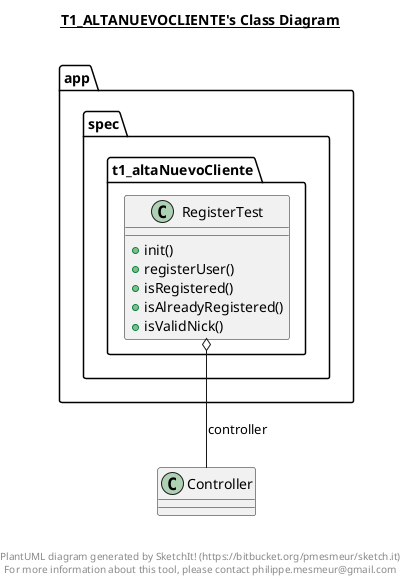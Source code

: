 @startuml

title __T1_ALTANUEVOCLIENTE's Class Diagram__\n

  package app.spec.t1_altaNuevoCliente {
    class RegisterTest {
        + init()
        + registerUser()
        + isRegistered()
        + isAlreadyRegistered()
        + isValidNick()
    }
  }
  

  RegisterTest o-- Controller : controller


right footer


PlantUML diagram generated by SketchIt! (https://bitbucket.org/pmesmeur/sketch.it)
For more information about this tool, please contact philippe.mesmeur@gmail.com
endfooter

@enduml
